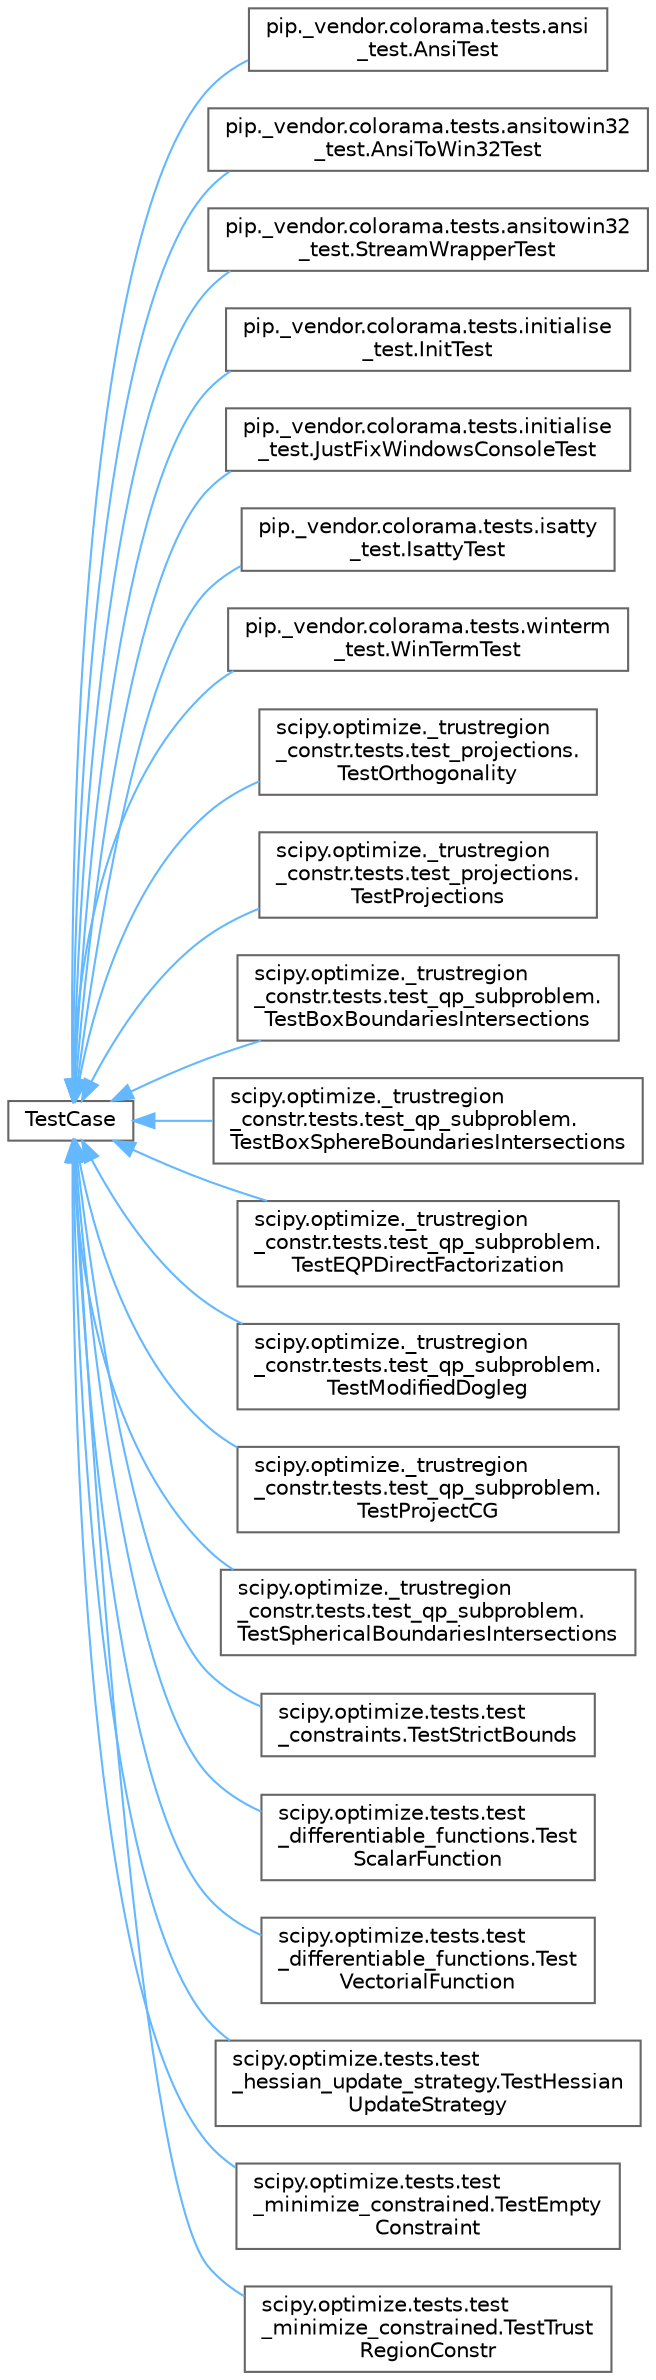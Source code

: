 digraph "Graphical Class Hierarchy"
{
 // LATEX_PDF_SIZE
  bgcolor="transparent";
  edge [fontname=Helvetica,fontsize=10,labelfontname=Helvetica,labelfontsize=10];
  node [fontname=Helvetica,fontsize=10,shape=box,height=0.2,width=0.4];
  rankdir="LR";
  Node0 [id="Node000000",label="TestCase",height=0.2,width=0.4,color="grey40", fillcolor="white", style="filled",URL="$df/db6/classTestCase.html",tooltip=" "];
  Node0 -> Node1 [id="edge5623_Node000000_Node000001",dir="back",color="steelblue1",style="solid",tooltip=" "];
  Node1 [id="Node000001",label="pip._vendor.colorama.tests.ansi\l_test.AnsiTest",height=0.2,width=0.4,color="grey40", fillcolor="white", style="filled",URL="$dd/d3f/classpip_1_1__vendor_1_1colorama_1_1tests_1_1ansi__test_1_1AnsiTest.html",tooltip=" "];
  Node0 -> Node2 [id="edge5624_Node000000_Node000002",dir="back",color="steelblue1",style="solid",tooltip=" "];
  Node2 [id="Node000002",label="pip._vendor.colorama.tests.ansitowin32\l_test.AnsiToWin32Test",height=0.2,width=0.4,color="grey40", fillcolor="white", style="filled",URL="$d3/da3/classpip_1_1__vendor_1_1colorama_1_1tests_1_1ansitowin32__test_1_1AnsiToWin32Test.html",tooltip=" "];
  Node0 -> Node3 [id="edge5625_Node000000_Node000003",dir="back",color="steelblue1",style="solid",tooltip=" "];
  Node3 [id="Node000003",label="pip._vendor.colorama.tests.ansitowin32\l_test.StreamWrapperTest",height=0.2,width=0.4,color="grey40", fillcolor="white", style="filled",URL="$d0/da1/classpip_1_1__vendor_1_1colorama_1_1tests_1_1ansitowin32__test_1_1StreamWrapperTest.html",tooltip=" "];
  Node0 -> Node4 [id="edge5626_Node000000_Node000004",dir="back",color="steelblue1",style="solid",tooltip=" "];
  Node4 [id="Node000004",label="pip._vendor.colorama.tests.initialise\l_test.InitTest",height=0.2,width=0.4,color="grey40", fillcolor="white", style="filled",URL="$d7/dac/classpip_1_1__vendor_1_1colorama_1_1tests_1_1initialise__test_1_1InitTest.html",tooltip=" "];
  Node0 -> Node5 [id="edge5627_Node000000_Node000005",dir="back",color="steelblue1",style="solid",tooltip=" "];
  Node5 [id="Node000005",label="pip._vendor.colorama.tests.initialise\l_test.JustFixWindowsConsoleTest",height=0.2,width=0.4,color="grey40", fillcolor="white", style="filled",URL="$db/da1/classpip_1_1__vendor_1_1colorama_1_1tests_1_1initialise__test_1_1JustFixWindowsConsoleTest.html",tooltip=" "];
  Node0 -> Node6 [id="edge5628_Node000000_Node000006",dir="back",color="steelblue1",style="solid",tooltip=" "];
  Node6 [id="Node000006",label="pip._vendor.colorama.tests.isatty\l_test.IsattyTest",height=0.2,width=0.4,color="grey40", fillcolor="white", style="filled",URL="$d8/d1f/classpip_1_1__vendor_1_1colorama_1_1tests_1_1isatty__test_1_1IsattyTest.html",tooltip=" "];
  Node0 -> Node7 [id="edge5629_Node000000_Node000007",dir="back",color="steelblue1",style="solid",tooltip=" "];
  Node7 [id="Node000007",label="pip._vendor.colorama.tests.winterm\l_test.WinTermTest",height=0.2,width=0.4,color="grey40", fillcolor="white", style="filled",URL="$d5/d39/classpip_1_1__vendor_1_1colorama_1_1tests_1_1winterm__test_1_1WinTermTest.html",tooltip=" "];
  Node0 -> Node8 [id="edge5630_Node000000_Node000008",dir="back",color="steelblue1",style="solid",tooltip=" "];
  Node8 [id="Node000008",label="scipy.optimize._trustregion\l_constr.tests.test_projections.\lTestOrthogonality",height=0.2,width=0.4,color="grey40", fillcolor="white", style="filled",URL="$d9/df6/classscipy_1_1optimize_1_1__trustregion__constr_1_1tests_1_1test__projections_1_1TestOrthogonality.html",tooltip=" "];
  Node0 -> Node9 [id="edge5631_Node000000_Node000009",dir="back",color="steelblue1",style="solid",tooltip=" "];
  Node9 [id="Node000009",label="scipy.optimize._trustregion\l_constr.tests.test_projections.\lTestProjections",height=0.2,width=0.4,color="grey40", fillcolor="white", style="filled",URL="$d7/dc7/classscipy_1_1optimize_1_1__trustregion__constr_1_1tests_1_1test__projections_1_1TestProjections.html",tooltip=" "];
  Node0 -> Node10 [id="edge5632_Node000000_Node000010",dir="back",color="steelblue1",style="solid",tooltip=" "];
  Node10 [id="Node000010",label="scipy.optimize._trustregion\l_constr.tests.test_qp_subproblem.\lTestBoxBoundariesIntersections",height=0.2,width=0.4,color="grey40", fillcolor="white", style="filled",URL="$dd/dca/classscipy_1_1optimize_1_1__trustregion__constr_1_1tests_1_1test__qp__subproblem_1_1TestBoxBoundariesIntersections.html",tooltip=" "];
  Node0 -> Node11 [id="edge5633_Node000000_Node000011",dir="back",color="steelblue1",style="solid",tooltip=" "];
  Node11 [id="Node000011",label="scipy.optimize._trustregion\l_constr.tests.test_qp_subproblem.\lTestBoxSphereBoundariesIntersections",height=0.2,width=0.4,color="grey40", fillcolor="white", style="filled",URL="$dc/d16/classscipy_1_1optimize_1_1__trustregion__constr_1_1tests_1_1test__qp__subproblem_1_1TestBoxSphereBoundariesIntersections.html",tooltip=" "];
  Node0 -> Node12 [id="edge5634_Node000000_Node000012",dir="back",color="steelblue1",style="solid",tooltip=" "];
  Node12 [id="Node000012",label="scipy.optimize._trustregion\l_constr.tests.test_qp_subproblem.\lTestEQPDirectFactorization",height=0.2,width=0.4,color="grey40", fillcolor="white", style="filled",URL="$d3/d12/classscipy_1_1optimize_1_1__trustregion__constr_1_1tests_1_1test__qp__subproblem_1_1TestEQPDirectFactorization.html",tooltip=" "];
  Node0 -> Node13 [id="edge5635_Node000000_Node000013",dir="back",color="steelblue1",style="solid",tooltip=" "];
  Node13 [id="Node000013",label="scipy.optimize._trustregion\l_constr.tests.test_qp_subproblem.\lTestModifiedDogleg",height=0.2,width=0.4,color="grey40", fillcolor="white", style="filled",URL="$dc/df9/classscipy_1_1optimize_1_1__trustregion__constr_1_1tests_1_1test__qp__subproblem_1_1TestModifiedDogleg.html",tooltip=" "];
  Node0 -> Node14 [id="edge5636_Node000000_Node000014",dir="back",color="steelblue1",style="solid",tooltip=" "];
  Node14 [id="Node000014",label="scipy.optimize._trustregion\l_constr.tests.test_qp_subproblem.\lTestProjectCG",height=0.2,width=0.4,color="grey40", fillcolor="white", style="filled",URL="$da/d7a/classscipy_1_1optimize_1_1__trustregion__constr_1_1tests_1_1test__qp__subproblem_1_1TestProjectCG.html",tooltip=" "];
  Node0 -> Node15 [id="edge5637_Node000000_Node000015",dir="back",color="steelblue1",style="solid",tooltip=" "];
  Node15 [id="Node000015",label="scipy.optimize._trustregion\l_constr.tests.test_qp_subproblem.\lTestSphericalBoundariesIntersections",height=0.2,width=0.4,color="grey40", fillcolor="white", style="filled",URL="$dc/d28/classscipy_1_1optimize_1_1__trustregion__constr_1_1tests_1_1test__qp__subproblem_1_1TestSphericalBoundariesIntersections.html",tooltip=" "];
  Node0 -> Node16 [id="edge5638_Node000000_Node000016",dir="back",color="steelblue1",style="solid",tooltip=" "];
  Node16 [id="Node000016",label="scipy.optimize.tests.test\l_constraints.TestStrictBounds",height=0.2,width=0.4,color="grey40", fillcolor="white", style="filled",URL="$d6/d05/classscipy_1_1optimize_1_1tests_1_1test__constraints_1_1TestStrictBounds.html",tooltip=" "];
  Node0 -> Node17 [id="edge5639_Node000000_Node000017",dir="back",color="steelblue1",style="solid",tooltip=" "];
  Node17 [id="Node000017",label="scipy.optimize.tests.test\l_differentiable_functions.Test\lScalarFunction",height=0.2,width=0.4,color="grey40", fillcolor="white", style="filled",URL="$db/df4/classscipy_1_1optimize_1_1tests_1_1test__differentiable__functions_1_1TestScalarFunction.html",tooltip=" "];
  Node0 -> Node18 [id="edge5640_Node000000_Node000018",dir="back",color="steelblue1",style="solid",tooltip=" "];
  Node18 [id="Node000018",label="scipy.optimize.tests.test\l_differentiable_functions.Test\lVectorialFunction",height=0.2,width=0.4,color="grey40", fillcolor="white", style="filled",URL="$de/d2b/classscipy_1_1optimize_1_1tests_1_1test__differentiable__functions_1_1TestVectorialFunction.html",tooltip=" "];
  Node0 -> Node19 [id="edge5641_Node000000_Node000019",dir="back",color="steelblue1",style="solid",tooltip=" "];
  Node19 [id="Node000019",label="scipy.optimize.tests.test\l_hessian_update_strategy.TestHessian\lUpdateStrategy",height=0.2,width=0.4,color="grey40", fillcolor="white", style="filled",URL="$d6/d7b/classscipy_1_1optimize_1_1tests_1_1test__hessian__update__strategy_1_1TestHessianUpdateStrategy.html",tooltip=" "];
  Node0 -> Node20 [id="edge5642_Node000000_Node000020",dir="back",color="steelblue1",style="solid",tooltip=" "];
  Node20 [id="Node000020",label="scipy.optimize.tests.test\l_minimize_constrained.TestEmpty\lConstraint",height=0.2,width=0.4,color="grey40", fillcolor="white", style="filled",URL="$d0/d84/classscipy_1_1optimize_1_1tests_1_1test__minimize__constrained_1_1TestEmptyConstraint.html",tooltip=" "];
  Node0 -> Node21 [id="edge5643_Node000000_Node000021",dir="back",color="steelblue1",style="solid",tooltip=" "];
  Node21 [id="Node000021",label="scipy.optimize.tests.test\l_minimize_constrained.TestTrust\lRegionConstr",height=0.2,width=0.4,color="grey40", fillcolor="white", style="filled",URL="$da/d3b/classscipy_1_1optimize_1_1tests_1_1test__minimize__constrained_1_1TestTrustRegionConstr.html",tooltip=" "];
}
